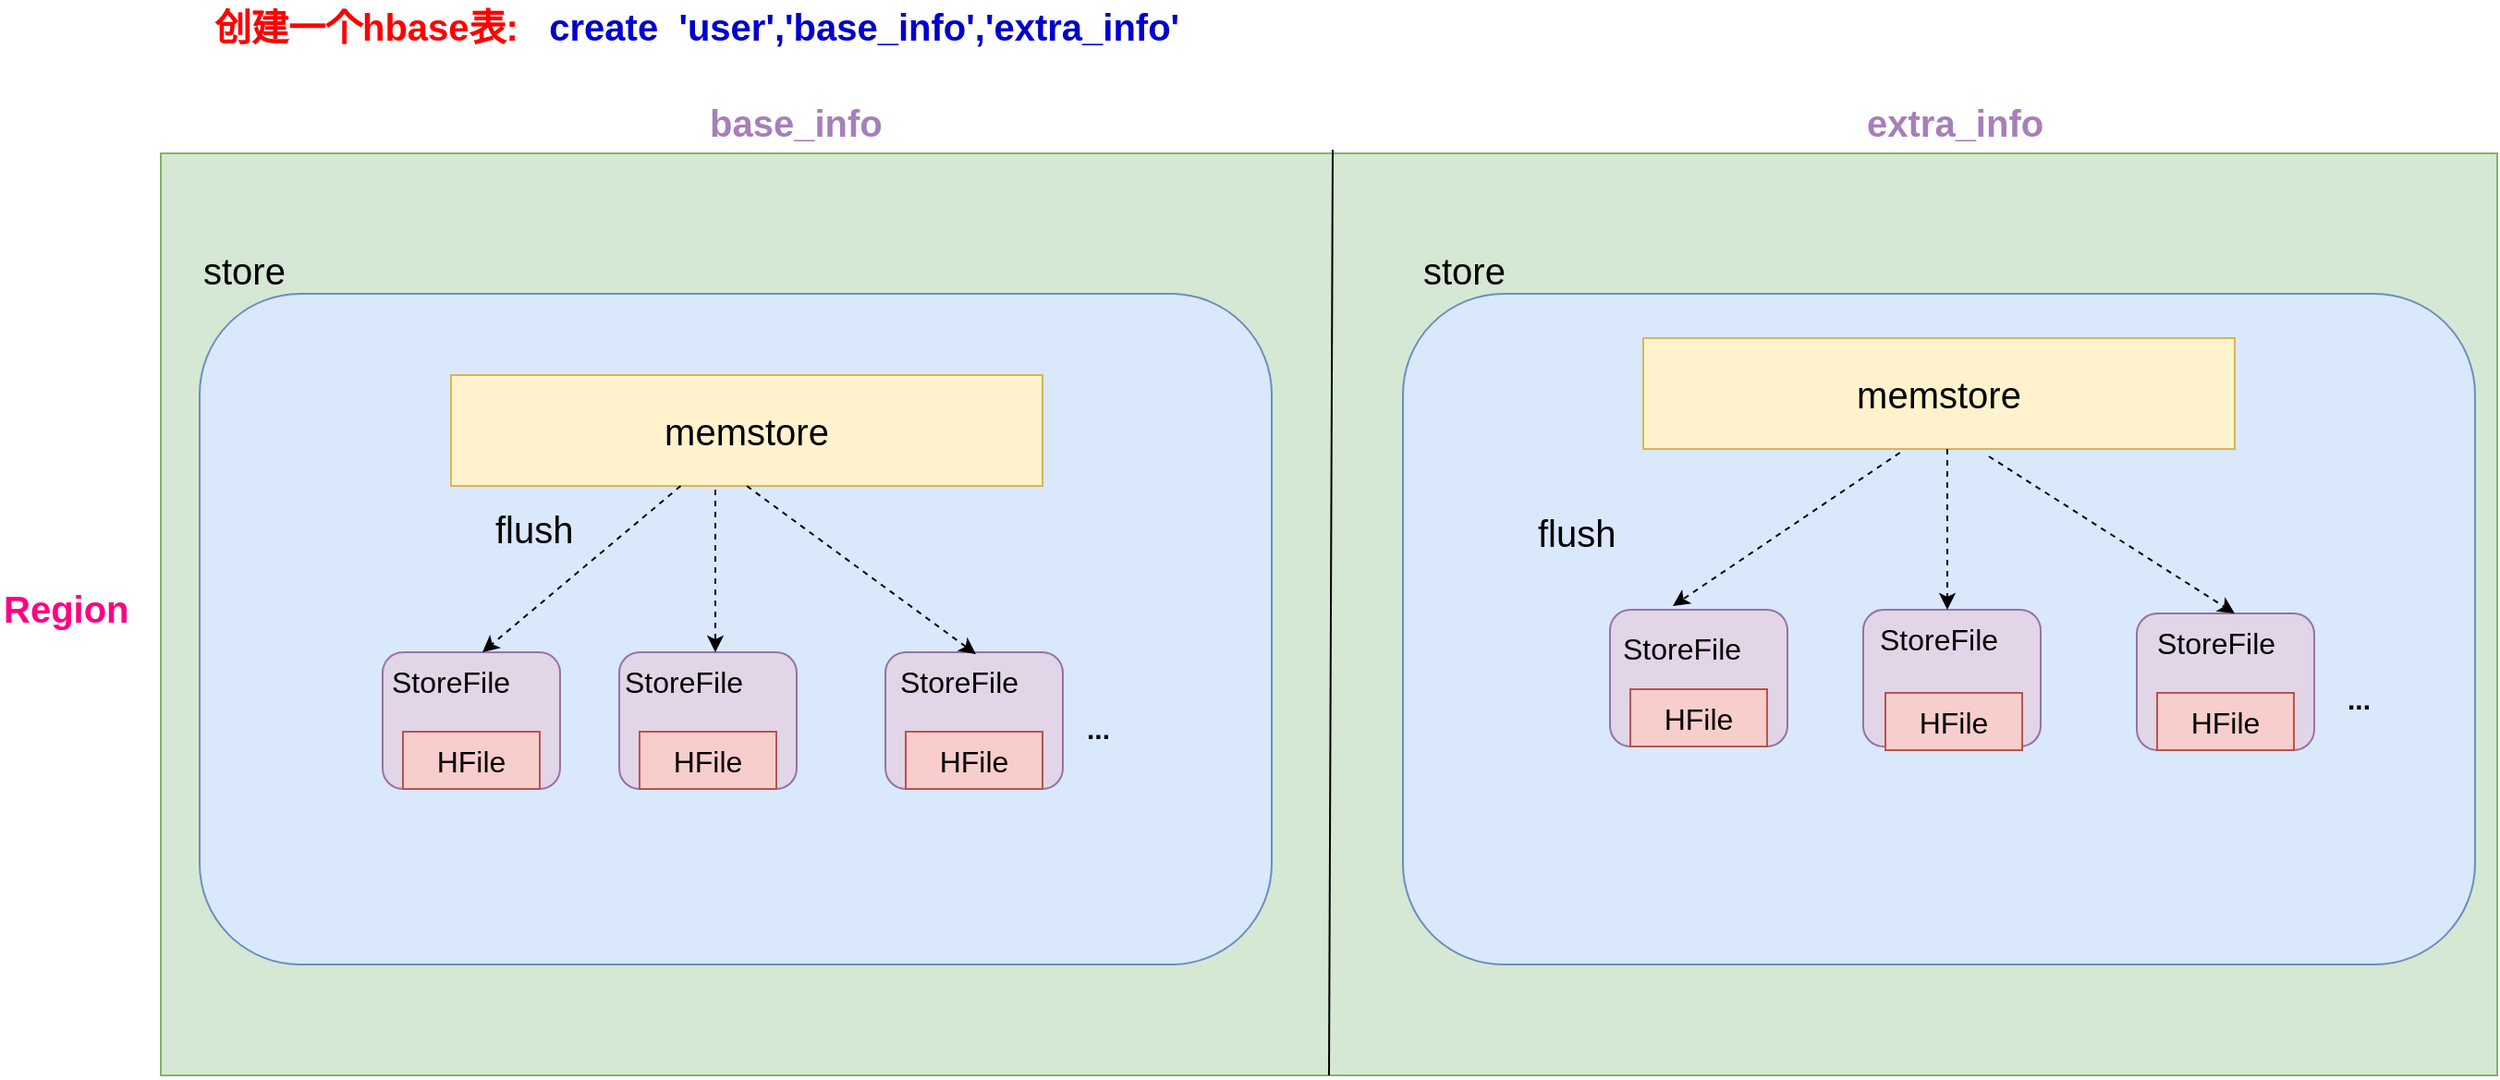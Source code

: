 <mxfile version="11.1.4" type="device"><diagram id="jdElbRiMVQgKCdPcGKtR" name="第 1 页"><mxGraphModel dx="2274" dy="745" grid="0" gridSize="10" guides="1" tooltips="1" connect="1" arrows="1" fold="1" page="0" pageScale="1" pageWidth="827" pageHeight="1169" math="0" shadow="0"><root><mxCell id="0"/><mxCell id="1" parent="0"/><mxCell id="Gn83yWwr4iFA49kzjcpE-1" value="" style="rounded=0;whiteSpace=wrap;html=1;fillColor=#d5e8d4;strokeColor=#82b366;" parent="1" vertex="1"><mxGeometry x="-217" y="93" width="1264" height="499" as="geometry"/></mxCell><mxCell id="Gn83yWwr4iFA49kzjcpE-4" value="" style="endArrow=none;html=1;exitX=0.5;exitY=1;exitDx=0;exitDy=0;" parent="1" source="Gn83yWwr4iFA49kzjcpE-1" edge="1"><mxGeometry width="50" height="50" relative="1" as="geometry"><mxPoint x="398" y="141" as="sourcePoint"/><mxPoint x="417" y="91" as="targetPoint"/></mxGeometry></mxCell><mxCell id="Gn83yWwr4iFA49kzjcpE-8" value="" style="rounded=1;whiteSpace=wrap;html=1;fillColor=#dae8fc;strokeColor=#6c8ebf;" parent="1" vertex="1"><mxGeometry x="-196" y="169" width="580" height="363" as="geometry"/></mxCell><mxCell id="Gn83yWwr4iFA49kzjcpE-9" value="&lt;font style=&quot;font-size: 20px&quot;&gt;memstore&lt;/font&gt;" style="rounded=0;whiteSpace=wrap;html=1;fillColor=#fff2cc;strokeColor=#d6b656;" parent="1" vertex="1"><mxGeometry x="-60" y="213" width="320" height="60" as="geometry"/></mxCell><mxCell id="Gn83yWwr4iFA49kzjcpE-13" value="" style="rounded=1;whiteSpace=wrap;html=1;fillColor=#e1d5e7;strokeColor=#9673a6;" parent="1" vertex="1"><mxGeometry x="-97" y="363" width="96" height="74" as="geometry"/></mxCell><mxCell id="Gn83yWwr4iFA49kzjcpE-16" value="&lt;font style=&quot;font-size: 16px&quot;&gt;StoreFile&lt;/font&gt;" style="text;html=1;" parent="1" vertex="1"><mxGeometry x="-94" y="363" width="68" height="28" as="geometry"/></mxCell><mxCell id="Gn83yWwr4iFA49kzjcpE-17" value="&lt;font style=&quot;font-size: 16px&quot;&gt;HFile&lt;/font&gt;" style="rounded=0;whiteSpace=wrap;html=1;fillColor=#f8cecc;strokeColor=#b85450;" parent="1" vertex="1"><mxGeometry x="-86" y="406" width="74" height="31" as="geometry"/></mxCell><mxCell id="Gn83yWwr4iFA49kzjcpE-18" value="" style="rounded=1;whiteSpace=wrap;html=1;fillColor=#e1d5e7;strokeColor=#9673a6;" parent="1" vertex="1"><mxGeometry x="31" y="363" width="96" height="74" as="geometry"/></mxCell><mxCell id="Gn83yWwr4iFA49kzjcpE-19" value="" style="rounded=1;whiteSpace=wrap;html=1;fillColor=#e1d5e7;strokeColor=#9673a6;" parent="1" vertex="1"><mxGeometry x="175" y="363" width="96" height="74" as="geometry"/></mxCell><mxCell id="Gn83yWwr4iFA49kzjcpE-20" value="&lt;font style=&quot;font-size: 16px&quot;&gt;StoreFile&lt;/font&gt;" style="text;html=1;" parent="1" vertex="1"><mxGeometry x="32" y="363" width="68" height="28" as="geometry"/></mxCell><mxCell id="Gn83yWwr4iFA49kzjcpE-21" value="&lt;font style=&quot;font-size: 16px&quot;&gt;HFile&lt;/font&gt;" style="rounded=0;whiteSpace=wrap;html=1;fillColor=#f8cecc;strokeColor=#b85450;" parent="1" vertex="1"><mxGeometry x="42" y="406" width="74" height="31" as="geometry"/></mxCell><mxCell id="Gn83yWwr4iFA49kzjcpE-22" value="&lt;font style=&quot;font-size: 16px&quot;&gt;HFile&lt;/font&gt;" style="rounded=0;whiteSpace=wrap;html=1;fillColor=#f8cecc;strokeColor=#b85450;" parent="1" vertex="1"><mxGeometry x="186" y="406" width="74" height="31" as="geometry"/></mxCell><mxCell id="Gn83yWwr4iFA49kzjcpE-23" value="&lt;font style=&quot;font-size: 16px&quot;&gt;StoreFile&lt;/font&gt;" style="text;html=1;" parent="1" vertex="1"><mxGeometry x="181" y="363" width="68" height="28" as="geometry"/></mxCell><mxCell id="Gn83yWwr4iFA49kzjcpE-26" value="&lt;b&gt;&lt;font style=&quot;font-size: 15px&quot;&gt;...&lt;/font&gt;&lt;/b&gt;" style="text;html=1;resizable=0;points=[];autosize=1;align=left;verticalAlign=top;spacingTop=-4;" parent="1" vertex="1"><mxGeometry x="282" y="392.5" width="23" height="15" as="geometry"/></mxCell><mxCell id="Gn83yWwr4iFA49kzjcpE-27" value="&lt;span style=&quot;font-size: 20px&quot;&gt;store&lt;/span&gt;" style="text;html=1;resizable=0;points=[];autosize=1;align=left;verticalAlign=top;spacingTop=-4;" parent="1" vertex="1"><mxGeometry x="-196" y="142" width="54" height="17" as="geometry"/></mxCell><mxCell id="Gn83yWwr4iFA49kzjcpE-28" value="&lt;font style=&quot;font-size: 20px&quot; color=&quot;#a680b8&quot;&gt;&lt;b&gt;base_info&lt;/b&gt;&lt;/font&gt;" style="text;html=1;resizable=0;points=[];autosize=1;align=left;verticalAlign=top;spacingTop=-4;" parent="1" vertex="1"><mxGeometry x="78" y="61.5" width="103" height="17" as="geometry"/></mxCell><mxCell id="Gn83yWwr4iFA49kzjcpE-32" value="&lt;font style=&quot;font-size: 20px&quot; color=&quot;#a680b8&quot;&gt;&lt;b&gt;extra_info&lt;/b&gt;&lt;/font&gt;" style="text;html=1;resizable=0;points=[];autosize=1;align=left;verticalAlign=top;spacingTop=-4;" parent="1" vertex="1"><mxGeometry x="704" y="61.5" width="106" height="17" as="geometry"/></mxCell><mxCell id="Gn83yWwr4iFA49kzjcpE-33" value="" style="rounded=1;whiteSpace=wrap;html=1;fillColor=#dae8fc;strokeColor=#6c8ebf;" parent="1" vertex="1"><mxGeometry x="455" y="169" width="580" height="363" as="geometry"/></mxCell><mxCell id="Gn83yWwr4iFA49kzjcpE-34" value="&lt;font style=&quot;font-size: 20px&quot;&gt;memstore&lt;/font&gt;" style="rounded=0;whiteSpace=wrap;html=1;fillColor=#fff2cc;strokeColor=#d6b656;" parent="1" vertex="1"><mxGeometry x="585" y="193" width="320" height="60" as="geometry"/></mxCell><mxCell id="Gn83yWwr4iFA49kzjcpE-35" value="" style="endArrow=classic;html=1;exitX=0.434;exitY=1.033;exitDx=0;exitDy=0;exitPerimeter=0;dashed=1;entryX=0.354;entryY=-0.027;entryDx=0;entryDy=0;entryPerimeter=0;" parent="1" source="Gn83yWwr4iFA49kzjcpE-34" target="Gn83yWwr4iFA49kzjcpE-36" edge="1"><mxGeometry width="50" height="50" relative="1" as="geometry"><mxPoint x="603.04" y="253.02" as="sourcePoint"/><mxPoint x="600.461" y="342" as="targetPoint"/><Array as="points"/></mxGeometry></mxCell><mxCell id="Gn83yWwr4iFA49kzjcpE-36" value="" style="rounded=1;whiteSpace=wrap;html=1;fillColor=#e1d5e7;strokeColor=#9673a6;" parent="1" vertex="1"><mxGeometry x="567" y="340" width="96" height="74" as="geometry"/></mxCell><mxCell id="Gn83yWwr4iFA49kzjcpE-37" value="&lt;font style=&quot;font-size: 16px&quot;&gt;StoreFile&lt;/font&gt;" style="text;html=1;" parent="1" vertex="1"><mxGeometry x="572" y="345" width="68" height="28" as="geometry"/></mxCell><mxCell id="Gn83yWwr4iFA49kzjcpE-38" value="&lt;font style=&quot;font-size: 16px&quot;&gt;HFile&lt;/font&gt;" style="rounded=0;whiteSpace=wrap;html=1;fillColor=#f8cecc;strokeColor=#b85450;" parent="1" vertex="1"><mxGeometry x="578" y="383" width="74" height="31" as="geometry"/></mxCell><mxCell id="Gn83yWwr4iFA49kzjcpE-39" value="" style="rounded=1;whiteSpace=wrap;html=1;fillColor=#e1d5e7;strokeColor=#9673a6;" parent="1" vertex="1"><mxGeometry x="704" y="340" width="96" height="74" as="geometry"/></mxCell><mxCell id="Gn83yWwr4iFA49kzjcpE-40" value="&lt;font style=&quot;font-size: 16px&quot;&gt;StoreFile&lt;/font&gt;" style="text;html=1;" parent="1" vertex="1"><mxGeometry x="711" y="340" width="68" height="28" as="geometry"/></mxCell><mxCell id="Gn83yWwr4iFA49kzjcpE-41" value="&lt;font style=&quot;font-size: 16px&quot;&gt;HFile&lt;/font&gt;" style="rounded=0;whiteSpace=wrap;html=1;fillColor=#f8cecc;strokeColor=#b85450;" parent="1" vertex="1"><mxGeometry x="716" y="385" width="74" height="31" as="geometry"/></mxCell><mxCell id="Gn83yWwr4iFA49kzjcpE-42" value="" style="rounded=1;whiteSpace=wrap;html=1;fillColor=#e1d5e7;strokeColor=#9673a6;" parent="1" vertex="1"><mxGeometry x="852" y="342" width="96" height="74" as="geometry"/></mxCell><mxCell id="Gn83yWwr4iFA49kzjcpE-43" value="&lt;font style=&quot;font-size: 16px&quot;&gt;StoreFile&lt;/font&gt;" style="text;html=1;" parent="1" vertex="1"><mxGeometry x="861" y="342" width="68" height="28" as="geometry"/></mxCell><mxCell id="Gn83yWwr4iFA49kzjcpE-44" value="&lt;font style=&quot;font-size: 16px&quot;&gt;HFile&lt;/font&gt;" style="rounded=0;whiteSpace=wrap;html=1;fillColor=#f8cecc;strokeColor=#b85450;" parent="1" vertex="1"><mxGeometry x="863" y="385" width="74" height="31" as="geometry"/></mxCell><mxCell id="Gn83yWwr4iFA49kzjcpE-46" value="&lt;span style=&quot;font-size: 20px&quot;&gt;store&lt;/span&gt;" style="text;html=1;resizable=0;points=[];autosize=1;align=left;verticalAlign=top;spacingTop=-4;" parent="1" vertex="1"><mxGeometry x="464" y="142" width="54" height="17" as="geometry"/></mxCell><mxCell id="Gn83yWwr4iFA49kzjcpE-47" value="&lt;font style=&quot;font-size: 20px&quot;&gt;&lt;b&gt;&lt;font color=&quot;#ff0000&quot;&gt;创建一个hbase表:&lt;/font&gt;&amp;nbsp; &lt;font color=&quot;#0000cc&quot;&gt;&amp;nbsp;create&amp;nbsp; 'user','base_info','extra_info'&lt;br&gt;&lt;/font&gt;&lt;/b&gt;&lt;br&gt;&lt;/font&gt;" style="text;html=1;resizable=0;points=[];autosize=1;align=left;verticalAlign=top;spacingTop=-4;" parent="1" vertex="1"><mxGeometry x="-190" y="10" width="532" height="34" as="geometry"/></mxCell><mxCell id="Gn83yWwr4iFA49kzjcpE-50" value="" style="endArrow=classic;html=1;dashed=1;" parent="1" source="Gn83yWwr4iFA49kzjcpE-9" edge="1"><mxGeometry width="50" height="50" relative="1" as="geometry"><mxPoint x="-43" y="303" as="sourcePoint"/><mxPoint x="-43" y="363" as="targetPoint"/></mxGeometry></mxCell><mxCell id="Gn83yWwr4iFA49kzjcpE-51" value="" style="endArrow=classic;html=1;dashed=1;entryX=0.75;entryY=0;entryDx=0;entryDy=0;" parent="1" target="Gn83yWwr4iFA49kzjcpE-20" edge="1"><mxGeometry width="50" height="50" relative="1" as="geometry"><mxPoint x="83" y="275" as="sourcePoint"/><mxPoint x="-33" y="373" as="targetPoint"/></mxGeometry></mxCell><mxCell id="Gn83yWwr4iFA49kzjcpE-52" value="" style="endArrow=classic;html=1;dashed=1;entryX=0.632;entryY=0.036;entryDx=0;entryDy=0;entryPerimeter=0;exitX=0.5;exitY=1;exitDx=0;exitDy=0;" parent="1" source="Gn83yWwr4iFA49kzjcpE-9" target="Gn83yWwr4iFA49kzjcpE-23" edge="1"><mxGeometry width="50" height="50" relative="1" as="geometry"><mxPoint x="84" y="285" as="sourcePoint"/><mxPoint x="93" y="373" as="targetPoint"/></mxGeometry></mxCell><mxCell id="Gn83yWwr4iFA49kzjcpE-53" value="&lt;font style=&quot;font-size: 20px&quot;&gt;flush&lt;/font&gt;" style="text;html=1;resizable=0;points=[];autosize=1;align=left;verticalAlign=top;spacingTop=-4;" parent="1" vertex="1"><mxGeometry x="-38" y="282" width="52" height="17" as="geometry"/></mxCell><mxCell id="Gn83yWwr4iFA49kzjcpE-54" value="&lt;font style=&quot;font-size: 20px&quot; color=&quot;#ff0080&quot;&gt;&lt;b&gt;Region&lt;/b&gt;&lt;/font&gt;" style="text;html=1;resizable=0;points=[];autosize=1;align=left;verticalAlign=top;spacingTop=-4;" parent="1" vertex="1"><mxGeometry x="-304" y="325" width="78" height="17" as="geometry"/></mxCell><mxCell id="Gn83yWwr4iFA49kzjcpE-55" value="&lt;font style=&quot;font-size: 20px&quot;&gt;flush&lt;/font&gt;" style="text;html=1;resizable=0;points=[];autosize=1;align=left;verticalAlign=top;spacingTop=-4;" parent="1" vertex="1"><mxGeometry x="526" y="283.5" width="52" height="17" as="geometry"/></mxCell><mxCell id="Gn83yWwr4iFA49kzjcpE-56" value="" style="endArrow=classic;html=1;dashed=1;entryX=0.75;entryY=0;entryDx=0;entryDy=0;exitX=0.514;exitY=1;exitDx=0;exitDy=0;exitPerimeter=0;" parent="1" source="Gn83yWwr4iFA49kzjcpE-34" edge="1"><mxGeometry width="50" height="50" relative="1" as="geometry"><mxPoint x="750" y="260" as="sourcePoint"/><mxPoint x="749.5" y="340" as="targetPoint"/></mxGeometry></mxCell><mxCell id="Gn83yWwr4iFA49kzjcpE-57" value="" style="endArrow=classic;html=1;dashed=1;entryX=0.632;entryY=0.036;entryDx=0;entryDy=0;entryPerimeter=0;" parent="1" edge="1"><mxGeometry width="50" height="50" relative="1" as="geometry"><mxPoint x="772" y="257" as="sourcePoint"/><mxPoint x="904.976" y="342.008" as="targetPoint"/></mxGeometry></mxCell><mxCell id="wXWIAWDpyVjf1QcmobKL-1" value="&lt;b&gt;&lt;font style=&quot;font-size: 15px&quot;&gt;...&lt;/font&gt;&lt;/b&gt;" style="text;html=1;resizable=0;points=[];autosize=1;align=left;verticalAlign=top;spacingTop=-4;" vertex="1" parent="1"><mxGeometry x="964" y="377" width="23" height="15" as="geometry"/></mxCell></root></mxGraphModel></diagram></mxfile>